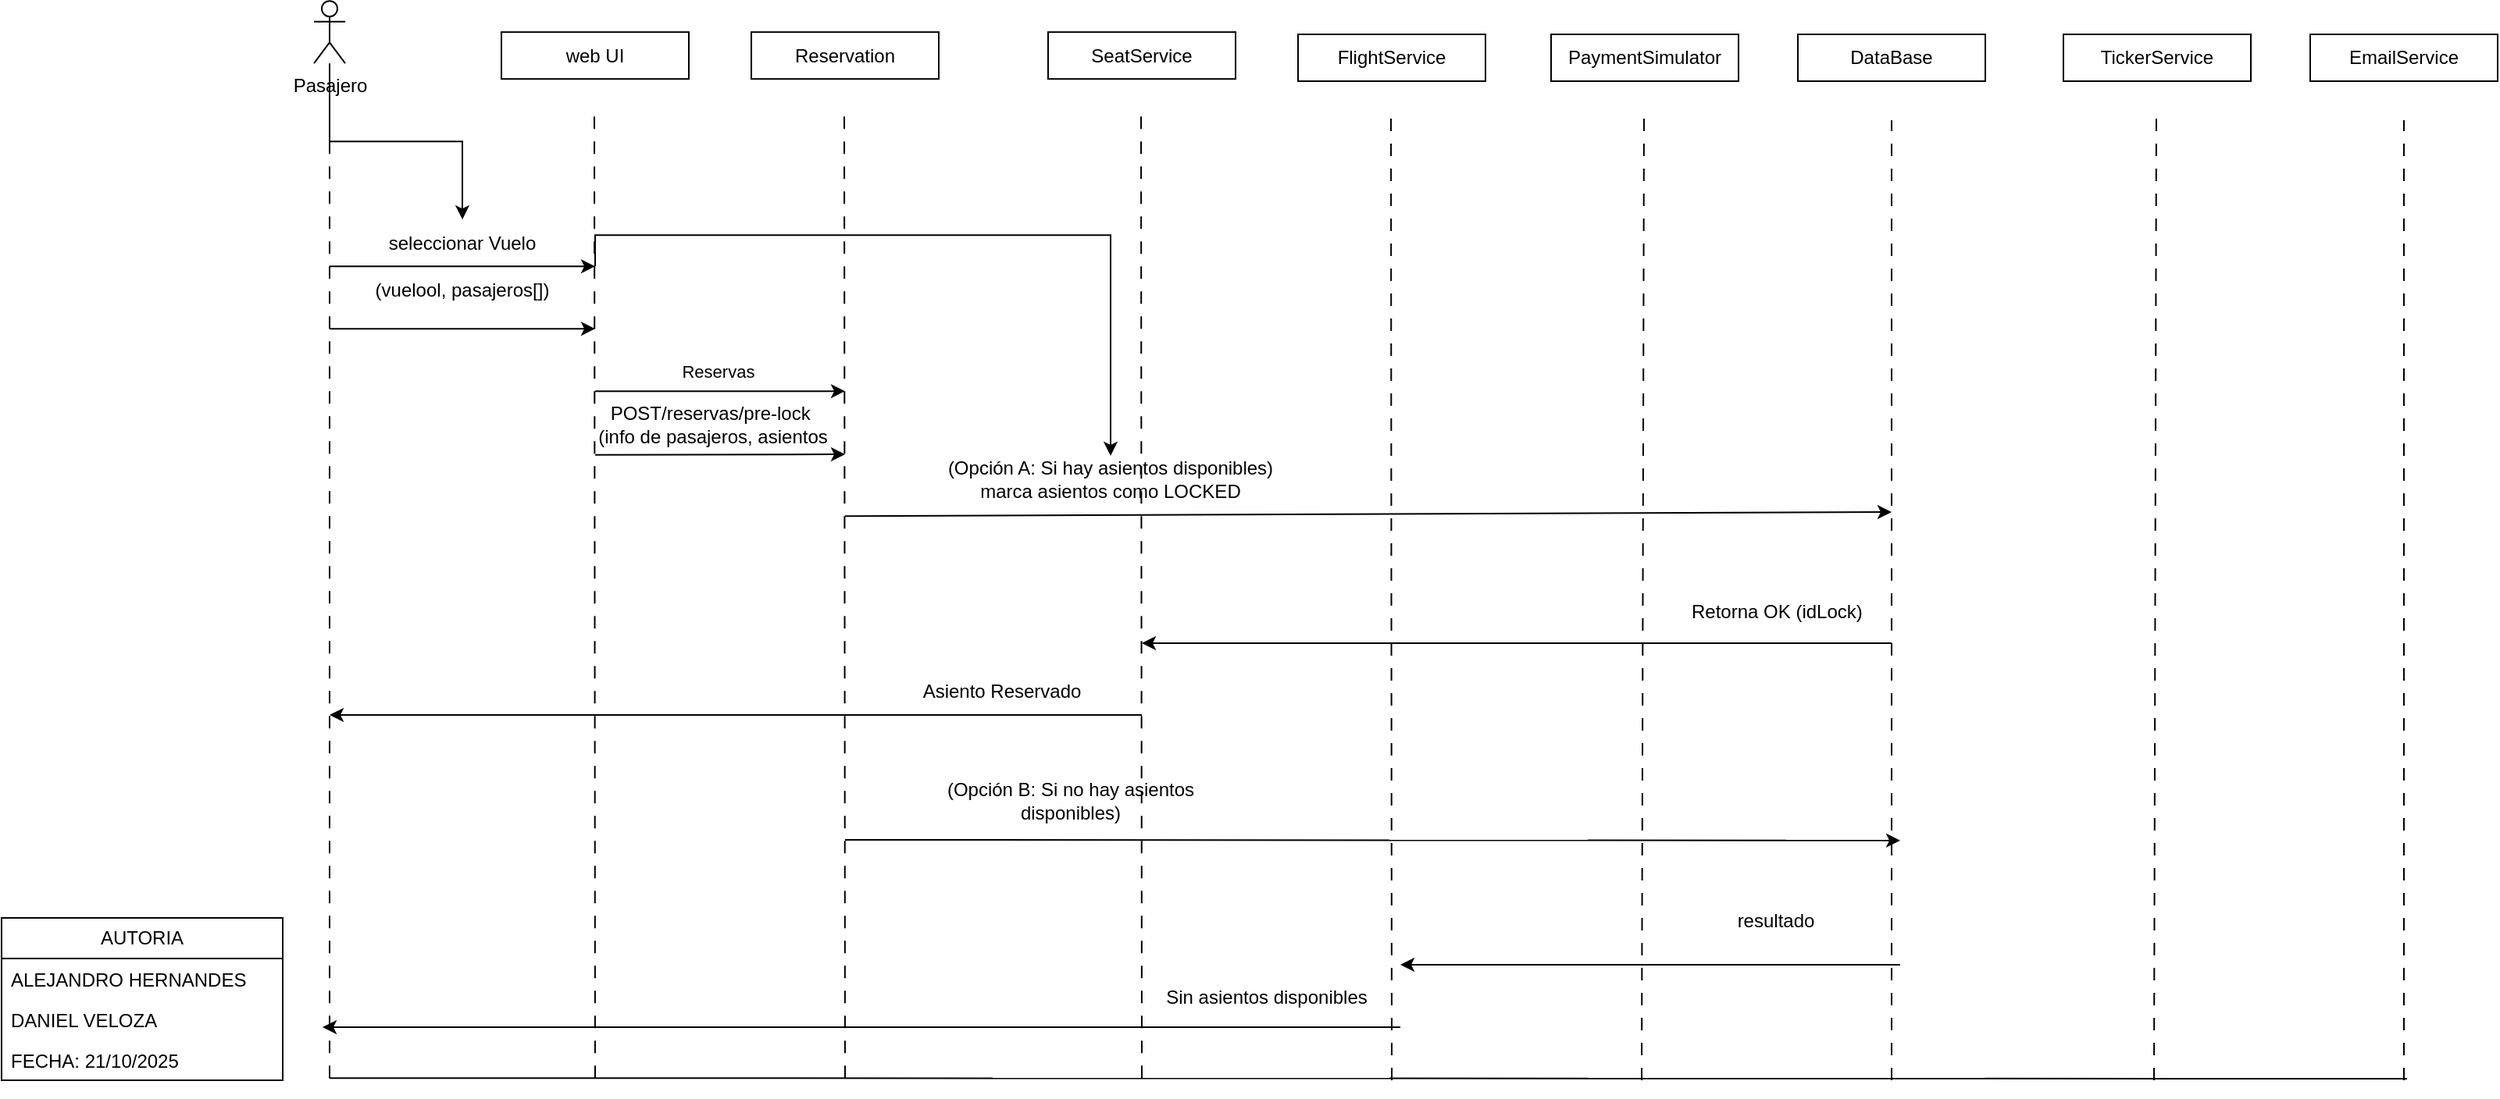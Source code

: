 <mxfile scale="1" border="0" version="28.2.5">
  <diagram name="Página-1" id="Bal2X1R5Q2hq3wp9pTC3">
    <mxGraphModel dx="2642" dy="976" grid="1" gridSize="10" guides="1" tooltips="1" connect="1" arrows="1" fold="1" page="1" pageScale="1" pageWidth="827" pageHeight="1169" math="0" shadow="0">
      <root>
        <mxCell id="0" />
        <mxCell id="1" parent="0" />
        <mxCell id="Z7hbolVClJEuScZ4HqBD-5" value="AUTORIA" style="swimlane;fontStyle=0;childLayout=stackLayout;horizontal=1;startSize=26;fillColor=none;horizontalStack=0;resizeParent=1;resizeParentMax=0;resizeLast=0;collapsible=1;marginBottom=0;whiteSpace=wrap;html=1;" parent="1" vertex="1">
          <mxGeometry x="-40" y="1050" width="180" height="104" as="geometry" />
        </mxCell>
        <mxCell id="Z7hbolVClJEuScZ4HqBD-6" value="ALEJANDRO HERNANDES" style="text;strokeColor=none;fillColor=none;align=left;verticalAlign=top;spacingLeft=4;spacingRight=4;overflow=hidden;rotatable=0;points=[[0,0.5],[1,0.5]];portConstraint=eastwest;whiteSpace=wrap;html=1;" parent="Z7hbolVClJEuScZ4HqBD-5" vertex="1">
          <mxGeometry y="26" width="180" height="26" as="geometry" />
        </mxCell>
        <mxCell id="Z7hbolVClJEuScZ4HqBD-7" value="DANIEL VELOZA&amp;nbsp;" style="text;strokeColor=none;fillColor=none;align=left;verticalAlign=top;spacingLeft=4;spacingRight=4;overflow=hidden;rotatable=0;points=[[0,0.5],[1,0.5]];portConstraint=eastwest;whiteSpace=wrap;html=1;" parent="Z7hbolVClJEuScZ4HqBD-5" vertex="1">
          <mxGeometry y="52" width="180" height="26" as="geometry" />
        </mxCell>
        <mxCell id="Z7hbolVClJEuScZ4HqBD-8" value="FECHA: 21/10/2025" style="text;strokeColor=none;fillColor=none;align=left;verticalAlign=top;spacingLeft=4;spacingRight=4;overflow=hidden;rotatable=0;points=[[0,0.5],[1,0.5]];portConstraint=eastwest;whiteSpace=wrap;html=1;" parent="Z7hbolVClJEuScZ4HqBD-5" vertex="1">
          <mxGeometry y="78" width="180" height="26" as="geometry" />
        </mxCell>
        <mxCell id="SlBVG8sBNqWLVxygI4yR-41" value="" style="edgeStyle=orthogonalEdgeStyle;rounded=0;orthogonalLoop=1;jettySize=auto;html=1;" parent="1" source="SlBVG8sBNqWLVxygI4yR-1" target="SlBVG8sBNqWLVxygI4yR-7" edge="1">
          <mxGeometry relative="1" as="geometry" />
        </mxCell>
        <mxCell id="SlBVG8sBNqWLVxygI4yR-1" value="Pasajero" style="shape=umlActor;verticalLabelPosition=bottom;verticalAlign=top;html=1;outlineConnect=0;" parent="1" vertex="1">
          <mxGeometry x="160" y="462.57" width="20" height="40" as="geometry" />
        </mxCell>
        <mxCell id="SlBVG8sBNqWLVxygI4yR-2" value="web UI" style="rounded=0;whiteSpace=wrap;html=1;" parent="1" vertex="1">
          <mxGeometry x="280" y="482.57" width="120" height="30" as="geometry" />
        </mxCell>
        <mxCell id="SlBVG8sBNqWLVxygI4yR-3" value="Reservation" style="rounded=0;whiteSpace=wrap;html=1;" parent="1" vertex="1">
          <mxGeometry x="440" y="482.57" width="120" height="30" as="geometry" />
        </mxCell>
        <mxCell id="SlBVG8sBNqWLVxygI4yR-4" value="FlightService" style="rounded=0;whiteSpace=wrap;html=1;" parent="1" vertex="1">
          <mxGeometry x="790" y="484" width="120" height="30" as="geometry" />
        </mxCell>
        <mxCell id="SlBVG8sBNqWLVxygI4yR-5" value="PaymentSimulator" style="rounded=0;whiteSpace=wrap;html=1;" parent="1" vertex="1">
          <mxGeometry x="952" y="484" width="120" height="30" as="geometry" />
        </mxCell>
        <mxCell id="SlBVG8sBNqWLVxygI4yR-6" value="" style="endArrow=classic;html=1;rounded=0;" parent="1" edge="1">
          <mxGeometry width="50" height="50" relative="1" as="geometry">
            <mxPoint x="170" y="632.57" as="sourcePoint" />
            <mxPoint x="340" y="632.57" as="targetPoint" />
          </mxGeometry>
        </mxCell>
        <mxCell id="SlBVG8sBNqWLVxygI4yR-7" value="seleccionar Vuelo" style="text;html=1;align=center;verticalAlign=middle;whiteSpace=wrap;rounded=0;" parent="1" vertex="1">
          <mxGeometry x="170" y="602.57" width="170" height="30" as="geometry" />
        </mxCell>
        <mxCell id="SlBVG8sBNqWLVxygI4yR-8" value="" style="endArrow=none;html=1;rounded=0;dashed=1;dashPattern=8 8;" parent="1" edge="1">
          <mxGeometry width="50" height="50" relative="1" as="geometry">
            <mxPoint x="170" y="1152.57" as="sourcePoint" />
            <mxPoint x="170" y="532.57" as="targetPoint" />
          </mxGeometry>
        </mxCell>
        <mxCell id="SlBVG8sBNqWLVxygI4yR-9" value="" style="endArrow=none;html=1;rounded=0;dashed=1;dashPattern=8 8;" parent="1" edge="1">
          <mxGeometry width="50" height="50" relative="1" as="geometry">
            <mxPoint x="340" y="1152.57" as="sourcePoint" />
            <mxPoint x="339.5" y="532.57" as="targetPoint" />
          </mxGeometry>
        </mxCell>
        <mxCell id="vnQQ60epX4eY9GXNmi0R-1" value="Reservas&amp;nbsp;" style="edgeLabel;html=1;align=center;verticalAlign=middle;resizable=0;points=[];" vertex="1" connectable="0" parent="SlBVG8sBNqWLVxygI4yR-9">
          <mxGeometry x="-0.101" y="6" relative="1" as="geometry">
            <mxPoint x="86" y="-174" as="offset" />
          </mxGeometry>
        </mxCell>
        <mxCell id="SlBVG8sBNqWLVxygI4yR-10" value="" style="endArrow=none;html=1;rounded=0;dashed=1;dashPattern=8 8;" parent="1" edge="1">
          <mxGeometry width="50" height="50" relative="1" as="geometry">
            <mxPoint x="500" y="1152.57" as="sourcePoint" />
            <mxPoint x="499.5" y="532.57" as="targetPoint" />
          </mxGeometry>
        </mxCell>
        <mxCell id="SlBVG8sBNqWLVxygI4yR-11" value="" style="endArrow=none;html=1;rounded=0;dashed=1;dashPattern=8 8;" parent="1" edge="1">
          <mxGeometry width="50" height="50" relative="1" as="geometry">
            <mxPoint x="850" y="1154" as="sourcePoint" />
            <mxPoint x="849.5" y="534.0" as="targetPoint" />
          </mxGeometry>
        </mxCell>
        <mxCell id="SlBVG8sBNqWLVxygI4yR-12" value="" style="endArrow=none;html=1;rounded=0;dashed=1;dashPattern=8 8;" parent="1" edge="1">
          <mxGeometry width="50" height="50" relative="1" as="geometry">
            <mxPoint x="1010" y="1154" as="sourcePoint" />
            <mxPoint x="1011.5" y="534.0" as="targetPoint" />
          </mxGeometry>
        </mxCell>
        <mxCell id="SlBVG8sBNqWLVxygI4yR-13" value="" style="endArrow=classic;html=1;rounded=0;" parent="1" edge="1">
          <mxGeometry width="50" height="50" relative="1" as="geometry">
            <mxPoint x="170" y="672.57" as="sourcePoint" />
            <mxPoint x="340" y="672.57" as="targetPoint" />
          </mxGeometry>
        </mxCell>
        <mxCell id="SlBVG8sBNqWLVxygI4yR-14" style="edgeStyle=orthogonalEdgeStyle;rounded=0;orthogonalLoop=1;jettySize=auto;html=1;exitX=1;exitY=0;exitDx=0;exitDy=0;entryX=0.5;entryY=0;entryDx=0;entryDy=0;" parent="1" source="SlBVG8sBNqWLVxygI4yR-15" target="SlBVG8sBNqWLVxygI4yR-27" edge="1">
          <mxGeometry relative="1" as="geometry" />
        </mxCell>
        <mxCell id="SlBVG8sBNqWLVxygI4yR-15" value="(vuelool, pasajeros[])" style="text;html=1;align=center;verticalAlign=middle;whiteSpace=wrap;rounded=0;" parent="1" vertex="1">
          <mxGeometry x="170" y="632.57" width="170" height="30" as="geometry" />
        </mxCell>
        <mxCell id="SlBVG8sBNqWLVxygI4yR-16" value="" style="endArrow=classic;html=1;rounded=0;" parent="1" edge="1">
          <mxGeometry width="50" height="50" relative="1" as="geometry">
            <mxPoint x="340" y="712.57" as="sourcePoint" />
            <mxPoint x="500" y="712.57" as="targetPoint" />
          </mxGeometry>
        </mxCell>
        <mxCell id="SlBVG8sBNqWLVxygI4yR-18" value="" style="endArrow=classic;html=1;rounded=0;" parent="1" edge="1">
          <mxGeometry width="50" height="50" relative="1" as="geometry">
            <mxPoint x="500" y="792.57" as="sourcePoint" />
            <mxPoint x="1170" y="790" as="targetPoint" />
          </mxGeometry>
        </mxCell>
        <mxCell id="SlBVG8sBNqWLVxygI4yR-22" value="" style="endArrow=classic;html=1;rounded=0;" parent="1" edge="1">
          <mxGeometry width="50" height="50" relative="1" as="geometry">
            <mxPoint x="1170" y="874.0" as="sourcePoint" />
            <mxPoint x="690" y="874" as="targetPoint" />
          </mxGeometry>
        </mxCell>
        <mxCell id="SlBVG8sBNqWLVxygI4yR-27" value="(Opción A: Si hay asientos disponibles)&lt;div&gt;marca asientos como LOCKED&lt;/div&gt;" style="text;html=1;align=center;verticalAlign=middle;whiteSpace=wrap;rounded=0;" parent="1" vertex="1">
          <mxGeometry x="520" y="754" width="300" height="30" as="geometry" />
        </mxCell>
        <mxCell id="SlBVG8sBNqWLVxygI4yR-29" value="" style="endArrow=none;html=1;rounded=0;dashed=1;dashPattern=8 8;" parent="1" edge="1">
          <mxGeometry width="50" height="50" relative="1" as="geometry">
            <mxPoint x="1170" y="1154" as="sourcePoint" />
            <mxPoint x="1170" y="539.0" as="targetPoint" />
          </mxGeometry>
        </mxCell>
        <mxCell id="SlBVG8sBNqWLVxygI4yR-37" value="" style="endArrow=none;html=1;rounded=0;" parent="1" edge="1">
          <mxGeometry width="50" height="50" relative="1" as="geometry">
            <mxPoint x="170" y="1152.57" as="sourcePoint" />
            <mxPoint x="1500" y="1153" as="targetPoint" />
          </mxGeometry>
        </mxCell>
        <mxCell id="vnQQ60epX4eY9GXNmi0R-29" value="&lt;br&gt;&lt;div&gt;&lt;br&gt;&lt;/div&gt;" style="edgeLabel;html=1;align=center;verticalAlign=middle;resizable=0;points=[];" vertex="1" connectable="0" parent="SlBVG8sBNqWLVxygI4yR-37">
          <mxGeometry x="0.904" y="2" relative="1" as="geometry">
            <mxPoint as="offset" />
          </mxGeometry>
        </mxCell>
        <mxCell id="paDaiStU4DnnT-3Gmu_R-1" value="DataBase" style="rounded=0;whiteSpace=wrap;html=1;" parent="1" vertex="1">
          <mxGeometry x="1110" y="484" width="120" height="30" as="geometry" />
        </mxCell>
        <mxCell id="paDaiStU4DnnT-3Gmu_R-2" value="TickerService" style="rounded=0;whiteSpace=wrap;html=1;" parent="1" vertex="1">
          <mxGeometry x="1280" y="484" width="120" height="30" as="geometry" />
        </mxCell>
        <mxCell id="paDaiStU4DnnT-3Gmu_R-3" value="" style="endArrow=none;html=1;rounded=0;dashed=1;dashPattern=8 8;" parent="1" edge="1">
          <mxGeometry width="50" height="50" relative="1" as="geometry">
            <mxPoint x="1338" y="1154" as="sourcePoint" />
            <mxPoint x="1339.5" y="534.0" as="targetPoint" />
          </mxGeometry>
        </mxCell>
        <mxCell id="paDaiStU4DnnT-3Gmu_R-5" value="" style="endArrow=none;html=1;rounded=0;dashed=1;dashPattern=8 8;" parent="1" edge="1">
          <mxGeometry width="50" height="50" relative="1" as="geometry">
            <mxPoint x="1498" y="1154" as="sourcePoint" />
            <mxPoint x="1498" y="539.0" as="targetPoint" />
          </mxGeometry>
        </mxCell>
        <mxCell id="paDaiStU4DnnT-3Gmu_R-6" value="EmailService" style="rounded=0;whiteSpace=wrap;html=1;" parent="1" vertex="1">
          <mxGeometry x="1438" y="484" width="120" height="30" as="geometry" />
        </mxCell>
        <mxCell id="paDaiStU4DnnT-3Gmu_R-9" value="" style="endArrow=classic;html=1;rounded=0;" parent="1" edge="1">
          <mxGeometry width="50" height="50" relative="1" as="geometry">
            <mxPoint x="690" y="920" as="sourcePoint" />
            <mxPoint x="170" y="920" as="targetPoint" />
          </mxGeometry>
        </mxCell>
        <mxCell id="vnQQ60epX4eY9GXNmi0R-2" value="SeatService" style="rounded=0;whiteSpace=wrap;html=1;" vertex="1" parent="1">
          <mxGeometry x="630" y="482.57" width="120" height="30" as="geometry" />
        </mxCell>
        <mxCell id="vnQQ60epX4eY9GXNmi0R-3" value="" style="endArrow=none;html=1;rounded=0;dashed=1;dashPattern=8 8;" edge="1" parent="1">
          <mxGeometry width="50" height="50" relative="1" as="geometry">
            <mxPoint x="690" y="1152.57" as="sourcePoint" />
            <mxPoint x="689.5" y="532.57" as="targetPoint" />
          </mxGeometry>
        </mxCell>
        <mxCell id="vnQQ60epX4eY9GXNmi0R-5" value="" style="endArrow=classic;html=1;rounded=0;" edge="1" parent="1">
          <mxGeometry width="50" height="50" relative="1" as="geometry">
            <mxPoint x="340" y="753.38" as="sourcePoint" />
            <mxPoint x="500" y="753" as="targetPoint" />
          </mxGeometry>
        </mxCell>
        <mxCell id="vnQQ60epX4eY9GXNmi0R-6" value="&lt;span style=&quot;background-color: rgb(255, 255, 255);&quot;&gt;POST/reservas/pre-lock&amp;nbsp;&lt;/span&gt;&lt;div&gt;&lt;span style=&quot;background-color: rgb(255, 255, 255);&quot;&gt;(info de pasajeros, asientos&lt;/span&gt;&lt;/div&gt;" style="text;html=1;align=center;verticalAlign=middle;resizable=0;points=[];autosize=1;strokeColor=none;fillColor=none;" vertex="1" parent="1">
          <mxGeometry x="330" y="714" width="170" height="40" as="geometry" />
        </mxCell>
        <mxCell id="vnQQ60epX4eY9GXNmi0R-8" value="&lt;span style=&quot;color: rgb(0, 0, 0); font-family: Helvetica; font-size: 12px; font-style: normal; font-variant-ligatures: normal; font-variant-caps: normal; font-weight: 400; letter-spacing: normal; orphans: 2; text-align: center; text-indent: 0px; text-transform: none; widows: 2; word-spacing: 0px; -webkit-text-stroke-width: 0px; white-space: normal; text-decoration-thickness: initial; text-decoration-style: initial; text-decoration-color: initial; float: none; background-color: rgb(255, 255, 255); display: inline !important;&quot;&gt;Retorna OK (idLock)&lt;/span&gt;" style="text;whiteSpace=wrap;html=1;" vertex="1" parent="1">
          <mxGeometry x="1040" y="840" width="290" height="40" as="geometry" />
        </mxCell>
        <mxCell id="vnQQ60epX4eY9GXNmi0R-10" value="Asiento Reservado" style="text;html=1;align=center;verticalAlign=middle;resizable=0;points=[];autosize=1;strokeColor=none;fillColor=none;" vertex="1" parent="1">
          <mxGeometry x="540" y="890" width="120" height="30" as="geometry" />
        </mxCell>
        <mxCell id="vnQQ60epX4eY9GXNmi0R-22" value="(Opción B: Si no hay asientos disponibles)" style="text;html=1;align=center;verticalAlign=middle;whiteSpace=wrap;rounded=0;" vertex="1" parent="1">
          <mxGeometry x="550" y="960" width="189" height="30" as="geometry" />
        </mxCell>
        <mxCell id="vnQQ60epX4eY9GXNmi0R-23" value="" style="endArrow=classic;html=1;rounded=0;" edge="1" parent="1">
          <mxGeometry width="50" height="50" relative="1" as="geometry">
            <mxPoint x="500" y="1000" as="sourcePoint" />
            <mxPoint x="1175.5" y="1000.43" as="targetPoint" />
          </mxGeometry>
        </mxCell>
        <mxCell id="vnQQ60epX4eY9GXNmi0R-24" value="" style="endArrow=classic;html=1;rounded=0;" edge="1" parent="1">
          <mxGeometry width="50" height="50" relative="1" as="geometry">
            <mxPoint x="1175.5" y="1080" as="sourcePoint" />
            <mxPoint x="855.5" y="1080" as="targetPoint" />
          </mxGeometry>
        </mxCell>
        <mxCell id="vnQQ60epX4eY9GXNmi0R-25" value="resultado" style="text;html=1;align=center;verticalAlign=middle;whiteSpace=wrap;rounded=0;" vertex="1" parent="1">
          <mxGeometry x="1015.5" y="1037.43" width="160" height="30" as="geometry" />
        </mxCell>
        <mxCell id="vnQQ60epX4eY9GXNmi0R-26" value="&lt;div style=&quot;&quot;&gt;Sin asientos disponibles&lt;/div&gt;" style="text;whiteSpace=wrap;html=1;align=center;" vertex="1" parent="1">
          <mxGeometry x="674.5" y="1087.43" width="190" height="40" as="geometry" />
        </mxCell>
        <mxCell id="vnQQ60epX4eY9GXNmi0R-27" value="" style="endArrow=classic;html=1;rounded=0;" edge="1" parent="1">
          <mxGeometry width="50" height="50" relative="1" as="geometry">
            <mxPoint x="855.5" y="1120" as="sourcePoint" />
            <mxPoint x="165.5" y="1120" as="targetPoint" />
          </mxGeometry>
        </mxCell>
      </root>
    </mxGraphModel>
  </diagram>
</mxfile>
